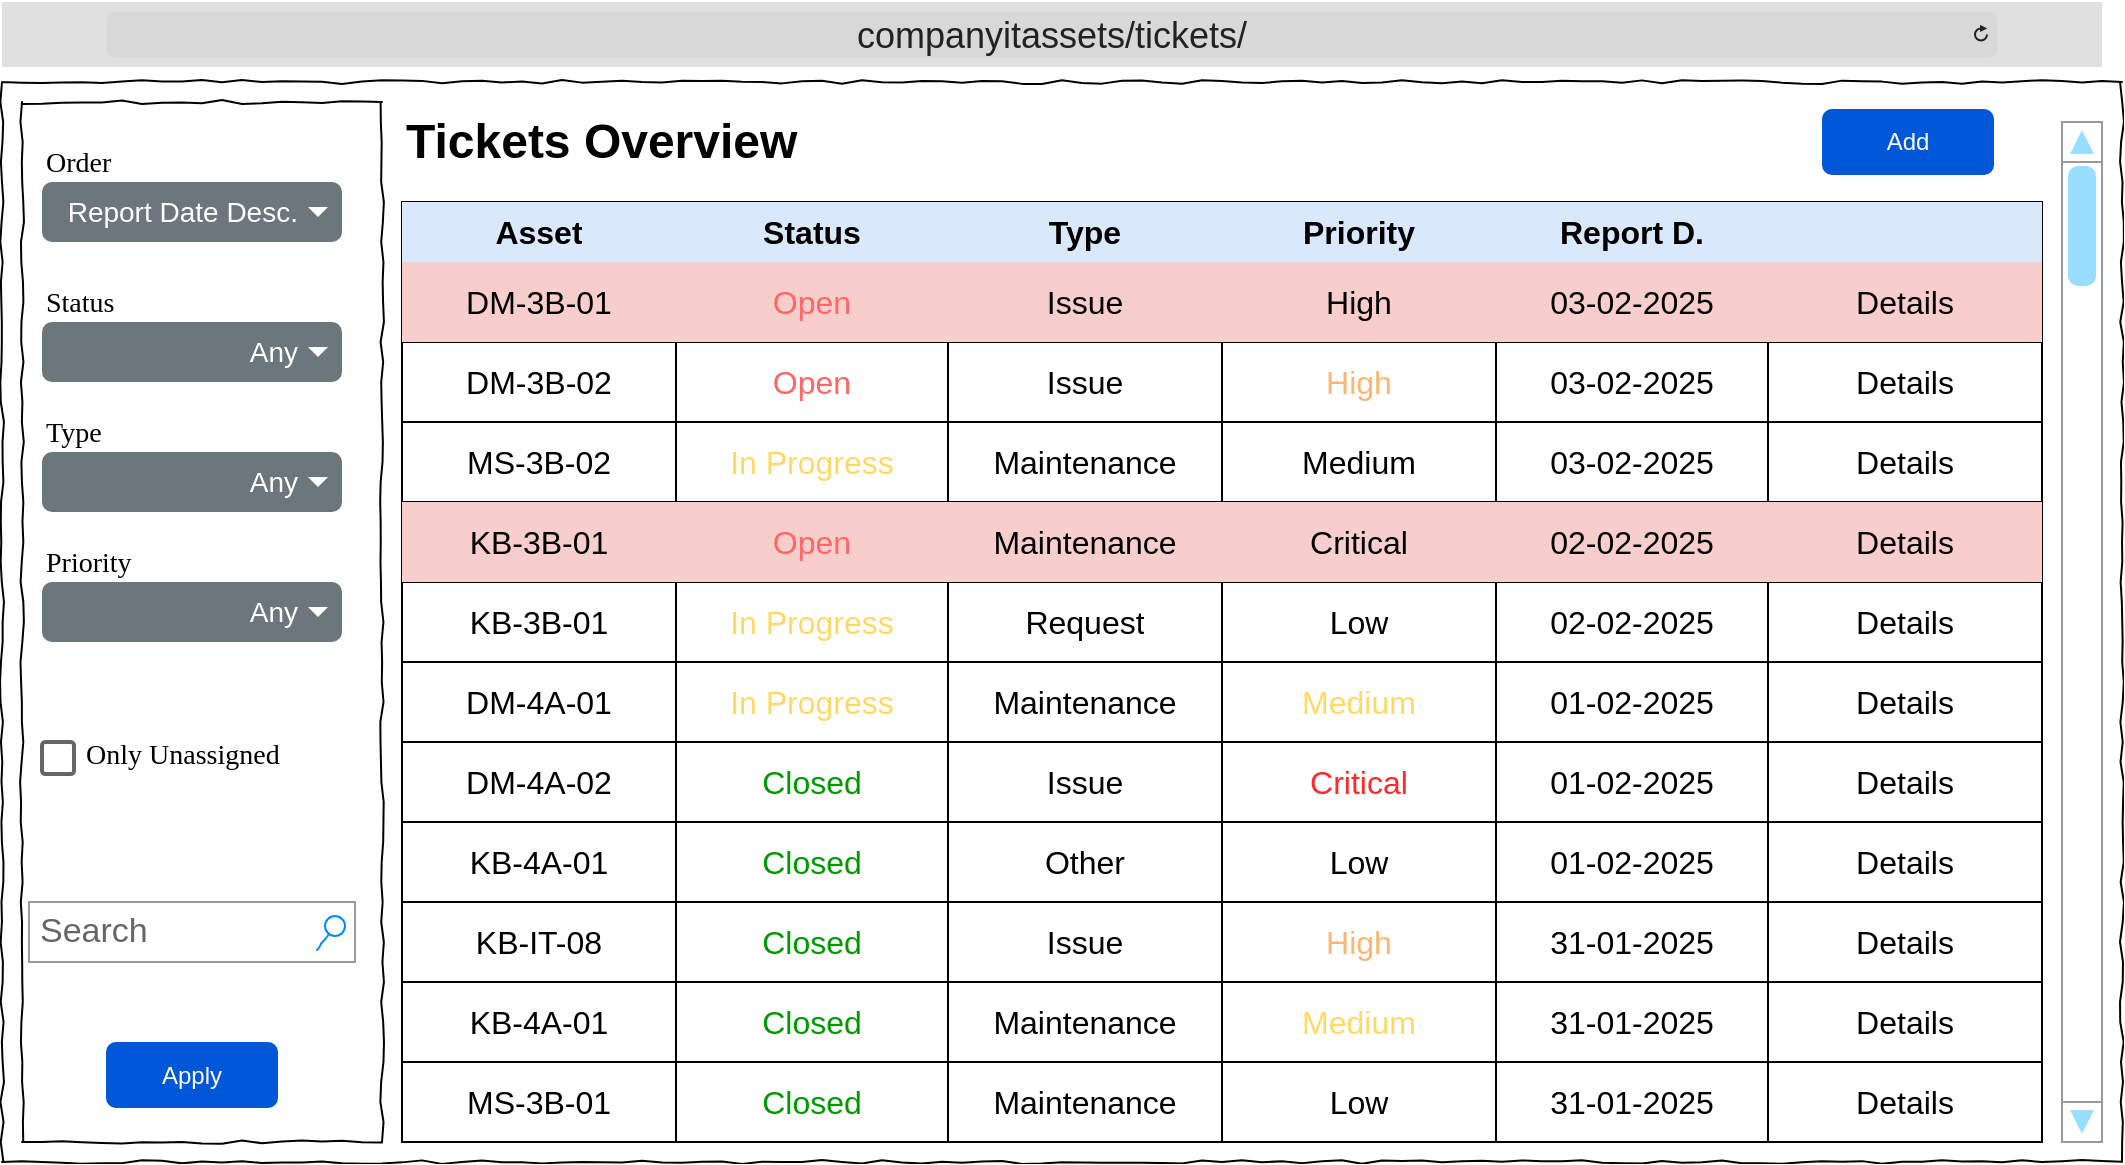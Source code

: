 <mxfile version="26.0.11">
  <diagram name="Page-1" id="03018318-947c-dd8e-b7a3-06fadd420f32">
    <mxGraphModel dx="3354" dy="1258" grid="1" gridSize="10" guides="1" tooltips="1" connect="1" arrows="1" fold="1" page="1" pageScale="1" pageWidth="1100" pageHeight="850" background="none" math="0" shadow="0">
      <root>
        <mxCell id="0" />
        <mxCell id="1" parent="0" />
        <mxCell id="677b7b8949515195-10" value="" style="whiteSpace=wrap;html=1;rounded=0;shadow=0;labelBackgroundColor=none;strokeWidth=1;fillColor=none;fontFamily=Verdana;fontSize=12;align=center;comic=1;" parent="1" vertex="1">
          <mxGeometry x="30" y="50" width="180" height="520" as="geometry" />
        </mxCell>
        <mxCell id="677b7b8949515195-1" value="" style="whiteSpace=wrap;html=1;rounded=0;shadow=0;labelBackgroundColor=none;strokeColor=#000000;strokeWidth=1;fillColor=none;fontFamily=Verdana;fontSize=12;fontColor=#000000;align=center;comic=1;" parent="1" vertex="1">
          <mxGeometry x="20" y="40" width="1060" height="540" as="geometry" />
        </mxCell>
        <mxCell id="677b7b8949515195-3" value="Search" style="strokeWidth=1;shadow=0;dashed=0;align=center;html=1;shape=mxgraph.mockup.forms.searchBox;strokeColor=#999999;mainText=;strokeColor2=#008cff;fontColor=#666666;fontSize=17;align=left;spacingLeft=3;rounded=0;labelBackgroundColor=none;comic=1;" parent="1" vertex="1">
          <mxGeometry x="33.5" y="450" width="163" height="30" as="geometry" />
        </mxCell>
        <mxCell id="q4BZEvWAXVgxHDnkbYNj-4" value="" style="shape=table;startSize=0;container=1;collapsible=0;childLayout=tableLayout;strokeColor=default;fontSize=16;fontStyle=1" parent="1" vertex="1">
          <mxGeometry x="220" y="100" width="820" height="470" as="geometry" />
        </mxCell>
        <mxCell id="q4BZEvWAXVgxHDnkbYNj-5" value="" style="shape=tableRow;horizontal=0;startSize=0;swimlaneHead=0;swimlaneBody=0;strokeColor=inherit;top=0;left=0;bottom=0;right=0;collapsible=0;dropTarget=0;fillColor=none;points=[[0,0.5],[1,0.5]];portConstraint=eastwest;fontSize=16;" parent="q4BZEvWAXVgxHDnkbYNj-4" vertex="1">
          <mxGeometry width="820" height="30" as="geometry" />
        </mxCell>
        <mxCell id="q4BZEvWAXVgxHDnkbYNj-26" value="&lt;b&gt;Asset&lt;/b&gt;" style="shape=partialRectangle;html=1;whiteSpace=wrap;connectable=0;strokeColor=#6c8ebf;overflow=hidden;fillColor=#dae8fc;top=0;left=0;bottom=0;right=0;pointerEvents=1;fontSize=16;" parent="q4BZEvWAXVgxHDnkbYNj-5" vertex="1">
          <mxGeometry width="137" height="30" as="geometry">
            <mxRectangle width="137" height="30" as="alternateBounds" />
          </mxGeometry>
        </mxCell>
        <mxCell id="q4BZEvWAXVgxHDnkbYNj-8" value="&lt;b&gt;Status&lt;/b&gt;" style="shape=partialRectangle;html=1;whiteSpace=wrap;connectable=0;strokeColor=#6c8ebf;overflow=hidden;fillColor=#dae8fc;top=0;left=0;bottom=0;right=0;pointerEvents=1;fontSize=16;" parent="q4BZEvWAXVgxHDnkbYNj-5" vertex="1">
          <mxGeometry x="137" width="136" height="30" as="geometry">
            <mxRectangle width="136" height="30" as="alternateBounds" />
          </mxGeometry>
        </mxCell>
        <mxCell id="-6ssiqt_maYiYNj22ji4-25" value="&lt;b&gt;Type&lt;/b&gt;" style="shape=partialRectangle;html=1;whiteSpace=wrap;connectable=0;strokeColor=#6c8ebf;overflow=hidden;fillColor=#dae8fc;top=0;left=0;bottom=0;right=0;pointerEvents=1;fontSize=16;" parent="q4BZEvWAXVgxHDnkbYNj-5" vertex="1">
          <mxGeometry x="273" width="137" height="30" as="geometry">
            <mxRectangle width="137" height="30" as="alternateBounds" />
          </mxGeometry>
        </mxCell>
        <mxCell id="-6ssiqt_maYiYNj22ji4-13" value="&lt;b&gt;Priority&lt;/b&gt;" style="shape=partialRectangle;html=1;whiteSpace=wrap;connectable=0;strokeColor=#6c8ebf;overflow=hidden;fillColor=#dae8fc;top=0;left=0;bottom=0;right=0;pointerEvents=1;fontSize=16;" parent="q4BZEvWAXVgxHDnkbYNj-5" vertex="1">
          <mxGeometry x="410" width="137" height="30" as="geometry">
            <mxRectangle width="137" height="30" as="alternateBounds" />
          </mxGeometry>
        </mxCell>
        <mxCell id="-6ssiqt_maYiYNj22ji4-38" value="&lt;b&gt;Report D.&lt;/b&gt;" style="shape=partialRectangle;html=1;whiteSpace=wrap;connectable=0;strokeColor=#6c8ebf;overflow=hidden;fillColor=#dae8fc;top=0;left=0;bottom=0;right=0;pointerEvents=1;fontSize=16;" parent="q4BZEvWAXVgxHDnkbYNj-5" vertex="1">
          <mxGeometry x="547" width="136" height="30" as="geometry">
            <mxRectangle width="136" height="30" as="alternateBounds" />
          </mxGeometry>
        </mxCell>
        <mxCell id="q4BZEvWAXVgxHDnkbYNj-20" style="shape=partialRectangle;html=1;whiteSpace=wrap;connectable=0;strokeColor=#6c8ebf;overflow=hidden;fillColor=#dae8fc;top=0;left=0;bottom=0;right=0;pointerEvents=1;fontSize=16;" parent="q4BZEvWAXVgxHDnkbYNj-5" vertex="1">
          <mxGeometry x="683" width="137" height="30" as="geometry">
            <mxRectangle width="137" height="30" as="alternateBounds" />
          </mxGeometry>
        </mxCell>
        <mxCell id="q4BZEvWAXVgxHDnkbYNj-9" value="" style="shape=tableRow;horizontal=0;startSize=0;swimlaneHead=0;swimlaneBody=0;strokeColor=inherit;top=0;left=0;bottom=0;right=0;collapsible=0;dropTarget=0;fillColor=none;points=[[0,0.5],[1,0.5]];portConstraint=eastwest;fontSize=16;" parent="q4BZEvWAXVgxHDnkbYNj-4" vertex="1">
          <mxGeometry y="30" width="820" height="40" as="geometry" />
        </mxCell>
        <mxCell id="q4BZEvWAXVgxHDnkbYNj-27" value="&lt;font style=&quot;color: light-dark(rgb(0, 0, 0), rgb(255, 247, 247));&quot;&gt;DM-3B-01&lt;/font&gt;" style="shape=partialRectangle;html=1;whiteSpace=wrap;connectable=0;strokeColor=#b85450;overflow=hidden;fillColor=#f8cecc;top=0;left=0;bottom=0;right=0;pointerEvents=1;fontSize=16;" parent="q4BZEvWAXVgxHDnkbYNj-9" vertex="1">
          <mxGeometry width="137" height="40" as="geometry">
            <mxRectangle width="137" height="40" as="alternateBounds" />
          </mxGeometry>
        </mxCell>
        <mxCell id="q4BZEvWAXVgxHDnkbYNj-12" value="&lt;font style=&quot;color: light-dark(rgb(255, 102, 102), rgb(255, 102, 102));&quot;&gt;Open&lt;/font&gt;" style="shape=partialRectangle;html=1;whiteSpace=wrap;connectable=0;strokeColor=#b85450;overflow=hidden;fillColor=#f8cecc;top=0;left=0;bottom=0;right=0;pointerEvents=1;fontSize=16;" parent="q4BZEvWAXVgxHDnkbYNj-9" vertex="1">
          <mxGeometry x="137" width="136" height="40" as="geometry">
            <mxRectangle width="136" height="40" as="alternateBounds" />
          </mxGeometry>
        </mxCell>
        <mxCell id="-6ssiqt_maYiYNj22ji4-26" value="Issue" style="shape=partialRectangle;html=1;whiteSpace=wrap;connectable=0;strokeColor=#b85450;overflow=hidden;fillColor=#f8cecc;top=0;left=0;bottom=0;right=0;pointerEvents=1;fontSize=16;" parent="q4BZEvWAXVgxHDnkbYNj-9" vertex="1">
          <mxGeometry x="273" width="137" height="40" as="geometry">
            <mxRectangle width="137" height="40" as="alternateBounds" />
          </mxGeometry>
        </mxCell>
        <mxCell id="-6ssiqt_maYiYNj22ji4-14" value="&lt;font style=&quot;color: light-dark(rgb(0, 0, 0), rgb(255, 181, 112));&quot;&gt;High&lt;/font&gt;" style="shape=partialRectangle;html=1;whiteSpace=wrap;connectable=0;strokeColor=#b85450;overflow=hidden;fillColor=#f8cecc;top=0;left=0;bottom=0;right=0;pointerEvents=1;fontSize=16;" parent="q4BZEvWAXVgxHDnkbYNj-9" vertex="1">
          <mxGeometry x="410" width="137" height="40" as="geometry">
            <mxRectangle width="137" height="40" as="alternateBounds" />
          </mxGeometry>
        </mxCell>
        <mxCell id="-6ssiqt_maYiYNj22ji4-39" value="03-02-2025" style="shape=partialRectangle;html=1;whiteSpace=wrap;connectable=0;strokeColor=#b85450;overflow=hidden;fillColor=#f8cecc;top=0;left=0;bottom=0;right=0;pointerEvents=1;fontSize=16;" parent="q4BZEvWAXVgxHDnkbYNj-9" vertex="1">
          <mxGeometry x="547" width="136" height="40" as="geometry">
            <mxRectangle width="136" height="40" as="alternateBounds" />
          </mxGeometry>
        </mxCell>
        <mxCell id="q4BZEvWAXVgxHDnkbYNj-21" value="&lt;font&gt;Details&lt;/font&gt;" style="shape=partialRectangle;html=1;whiteSpace=wrap;connectable=0;strokeColor=#b85450;overflow=hidden;fillColor=#f8cecc;top=0;left=0;bottom=0;right=0;pointerEvents=1;fontSize=16;fontColor=light-dark(#000000,#3399FF);" parent="q4BZEvWAXVgxHDnkbYNj-9" vertex="1">
          <mxGeometry x="683" width="137" height="40" as="geometry">
            <mxRectangle width="137" height="40" as="alternateBounds" />
          </mxGeometry>
        </mxCell>
        <mxCell id="q4BZEvWAXVgxHDnkbYNj-13" value="" style="shape=tableRow;horizontal=0;startSize=0;swimlaneHead=0;swimlaneBody=0;strokeColor=inherit;top=0;left=0;bottom=0;right=0;collapsible=0;dropTarget=0;fillColor=none;points=[[0,0.5],[1,0.5]];portConstraint=eastwest;fontSize=16;" parent="q4BZEvWAXVgxHDnkbYNj-4" vertex="1">
          <mxGeometry y="70" width="820" height="40" as="geometry" />
        </mxCell>
        <mxCell id="q4BZEvWAXVgxHDnkbYNj-28" value="DM-3B-02" style="shape=partialRectangle;html=1;whiteSpace=wrap;connectable=0;strokeColor=inherit;overflow=hidden;fillColor=none;top=0;left=0;bottom=0;right=0;pointerEvents=1;fontSize=16;" parent="q4BZEvWAXVgxHDnkbYNj-13" vertex="1">
          <mxGeometry width="137" height="40" as="geometry">
            <mxRectangle width="137" height="40" as="alternateBounds" />
          </mxGeometry>
        </mxCell>
        <mxCell id="q4BZEvWAXVgxHDnkbYNj-16" value="&lt;span style=&quot;color: rgb(255, 102, 102);&quot;&gt;Open&lt;/span&gt;" style="shape=partialRectangle;html=1;whiteSpace=wrap;connectable=0;strokeColor=inherit;overflow=hidden;fillColor=none;top=0;left=0;bottom=0;right=0;pointerEvents=1;fontSize=16;" parent="q4BZEvWAXVgxHDnkbYNj-13" vertex="1">
          <mxGeometry x="137" width="136" height="40" as="geometry">
            <mxRectangle width="136" height="40" as="alternateBounds" />
          </mxGeometry>
        </mxCell>
        <mxCell id="-6ssiqt_maYiYNj22ji4-27" value="Issue" style="shape=partialRectangle;html=1;whiteSpace=wrap;connectable=0;strokeColor=inherit;overflow=hidden;fillColor=none;top=0;left=0;bottom=0;right=0;pointerEvents=1;fontSize=16;" parent="q4BZEvWAXVgxHDnkbYNj-13" vertex="1">
          <mxGeometry x="273" width="137" height="40" as="geometry">
            <mxRectangle width="137" height="40" as="alternateBounds" />
          </mxGeometry>
        </mxCell>
        <mxCell id="-6ssiqt_maYiYNj22ji4-15" value="&lt;span&gt;&lt;font style=&quot;color: light-dark(rgb(255, 181, 112), rgb(255, 181, 112));&quot;&gt;High&lt;/font&gt;&lt;/span&gt;" style="shape=partialRectangle;html=1;whiteSpace=wrap;connectable=0;strokeColor=inherit;overflow=hidden;fillColor=none;top=0;left=0;bottom=0;right=0;pointerEvents=1;fontSize=16;" parent="q4BZEvWAXVgxHDnkbYNj-13" vertex="1">
          <mxGeometry x="410" width="137" height="40" as="geometry">
            <mxRectangle width="137" height="40" as="alternateBounds" />
          </mxGeometry>
        </mxCell>
        <mxCell id="-6ssiqt_maYiYNj22ji4-40" value="03-02-2025" style="shape=partialRectangle;html=1;whiteSpace=wrap;connectable=0;strokeColor=inherit;overflow=hidden;fillColor=none;top=0;left=0;bottom=0;right=0;pointerEvents=1;fontSize=16;" parent="q4BZEvWAXVgxHDnkbYNj-13" vertex="1">
          <mxGeometry x="547" width="136" height="40" as="geometry">
            <mxRectangle width="136" height="40" as="alternateBounds" />
          </mxGeometry>
        </mxCell>
        <mxCell id="q4BZEvWAXVgxHDnkbYNj-22" value="&lt;span style=&quot;&quot;&gt;Details&lt;/span&gt;" style="shape=partialRectangle;html=1;whiteSpace=wrap;connectable=0;strokeColor=inherit;overflow=hidden;fillColor=none;top=0;left=0;bottom=0;right=0;pointerEvents=1;fontSize=16;fontColor=light-dark(#000000,#3399FF);" parent="q4BZEvWAXVgxHDnkbYNj-13" vertex="1">
          <mxGeometry x="683" width="137" height="40" as="geometry">
            <mxRectangle width="137" height="40" as="alternateBounds" />
          </mxGeometry>
        </mxCell>
        <mxCell id="q4BZEvWAXVgxHDnkbYNj-32" style="shape=tableRow;horizontal=0;startSize=0;swimlaneHead=0;swimlaneBody=0;strokeColor=inherit;top=0;left=0;bottom=0;right=0;collapsible=0;dropTarget=0;fillColor=none;points=[[0,0.5],[1,0.5]];portConstraint=eastwest;fontSize=16;" parent="q4BZEvWAXVgxHDnkbYNj-4" vertex="1">
          <mxGeometry y="110" width="820" height="40" as="geometry" />
        </mxCell>
        <mxCell id="q4BZEvWAXVgxHDnkbYNj-33" value="MS-3B-02" style="shape=partialRectangle;html=1;whiteSpace=wrap;connectable=0;strokeColor=inherit;overflow=hidden;fillColor=none;top=0;left=0;bottom=0;right=0;pointerEvents=1;fontSize=16;" parent="q4BZEvWAXVgxHDnkbYNj-32" vertex="1">
          <mxGeometry width="137" height="40" as="geometry">
            <mxRectangle width="137" height="40" as="alternateBounds" />
          </mxGeometry>
        </mxCell>
        <mxCell id="q4BZEvWAXVgxHDnkbYNj-37" value="&lt;font style=&quot;color: light-dark(rgb(255, 217, 102), rgb(255, 217, 102));&quot;&gt;In Progress&lt;/font&gt;" style="shape=partialRectangle;html=1;whiteSpace=wrap;connectable=0;strokeColor=inherit;overflow=hidden;fillColor=none;top=0;left=0;bottom=0;right=0;pointerEvents=1;fontSize=16;" parent="q4BZEvWAXVgxHDnkbYNj-32" vertex="1">
          <mxGeometry x="137" width="136" height="40" as="geometry">
            <mxRectangle width="136" height="40" as="alternateBounds" />
          </mxGeometry>
        </mxCell>
        <mxCell id="-6ssiqt_maYiYNj22ji4-28" value="Maintenance" style="shape=partialRectangle;html=1;whiteSpace=wrap;connectable=0;strokeColor=inherit;overflow=hidden;fillColor=none;top=0;left=0;bottom=0;right=0;pointerEvents=1;fontSize=16;" parent="q4BZEvWAXVgxHDnkbYNj-32" vertex="1">
          <mxGeometry x="273" width="137" height="40" as="geometry">
            <mxRectangle width="137" height="40" as="alternateBounds" />
          </mxGeometry>
        </mxCell>
        <mxCell id="-6ssiqt_maYiYNj22ji4-16" value="&lt;font style=&quot;color: light-dark(rgb(0, 0, 0), rgb(255, 217, 102));&quot;&gt;Medium&lt;/font&gt;" style="shape=partialRectangle;html=1;whiteSpace=wrap;connectable=0;strokeColor=inherit;overflow=hidden;fillColor=none;top=0;left=0;bottom=0;right=0;pointerEvents=1;fontSize=16;" parent="q4BZEvWAXVgxHDnkbYNj-32" vertex="1">
          <mxGeometry x="410" width="137" height="40" as="geometry">
            <mxRectangle width="137" height="40" as="alternateBounds" />
          </mxGeometry>
        </mxCell>
        <mxCell id="-6ssiqt_maYiYNj22ji4-41" value="03-02-2025" style="shape=partialRectangle;html=1;whiteSpace=wrap;connectable=0;strokeColor=inherit;overflow=hidden;fillColor=none;top=0;left=0;bottom=0;right=0;pointerEvents=1;fontSize=16;" parent="q4BZEvWAXVgxHDnkbYNj-32" vertex="1">
          <mxGeometry x="547" width="136" height="40" as="geometry">
            <mxRectangle width="136" height="40" as="alternateBounds" />
          </mxGeometry>
        </mxCell>
        <mxCell id="q4BZEvWAXVgxHDnkbYNj-39" value="&lt;span style=&quot;&quot;&gt;Details&lt;/span&gt;" style="shape=partialRectangle;html=1;whiteSpace=wrap;connectable=0;strokeColor=inherit;overflow=hidden;fillColor=none;top=0;left=0;bottom=0;right=0;pointerEvents=1;fontSize=16;fontColor=light-dark(#000000,#3399FF);" parent="q4BZEvWAXVgxHDnkbYNj-32" vertex="1">
          <mxGeometry x="683" width="137" height="40" as="geometry">
            <mxRectangle width="137" height="40" as="alternateBounds" />
          </mxGeometry>
        </mxCell>
        <mxCell id="q4BZEvWAXVgxHDnkbYNj-40" style="shape=tableRow;horizontal=0;startSize=0;swimlaneHead=0;swimlaneBody=0;strokeColor=inherit;top=0;left=0;bottom=0;right=0;collapsible=0;dropTarget=0;fillColor=none;points=[[0,0.5],[1,0.5]];portConstraint=eastwest;fontSize=16;" parent="q4BZEvWAXVgxHDnkbYNj-4" vertex="1">
          <mxGeometry y="150" width="820" height="40" as="geometry" />
        </mxCell>
        <mxCell id="q4BZEvWAXVgxHDnkbYNj-41" value="&lt;font style=&quot;color: light-dark(rgb(0, 0, 0), rgb(255, 255, 255));&quot;&gt;KB-3B-01&lt;/font&gt;" style="shape=partialRectangle;html=1;whiteSpace=wrap;connectable=0;strokeColor=#b85450;overflow=hidden;fillColor=#f8cecc;top=0;left=0;bottom=0;right=0;pointerEvents=1;fontSize=16;" parent="q4BZEvWAXVgxHDnkbYNj-40" vertex="1">
          <mxGeometry width="137" height="40" as="geometry">
            <mxRectangle width="137" height="40" as="alternateBounds" />
          </mxGeometry>
        </mxCell>
        <mxCell id="q4BZEvWAXVgxHDnkbYNj-45" value="&lt;span style=&quot;color: rgb(255, 102, 102);&quot;&gt;Open&lt;/span&gt;" style="shape=partialRectangle;html=1;whiteSpace=wrap;connectable=0;strokeColor=#b85450;overflow=hidden;fillColor=#f8cecc;top=0;left=0;bottom=0;right=0;pointerEvents=1;fontSize=16;" parent="q4BZEvWAXVgxHDnkbYNj-40" vertex="1">
          <mxGeometry x="137" width="136" height="40" as="geometry">
            <mxRectangle width="136" height="40" as="alternateBounds" />
          </mxGeometry>
        </mxCell>
        <mxCell id="-6ssiqt_maYiYNj22ji4-29" value="Maintenance" style="shape=partialRectangle;html=1;whiteSpace=wrap;connectable=0;strokeColor=#b85450;overflow=hidden;fillColor=#f8cecc;top=0;left=0;bottom=0;right=0;pointerEvents=1;fontSize=16;" parent="q4BZEvWAXVgxHDnkbYNj-40" vertex="1">
          <mxGeometry x="273" width="137" height="40" as="geometry">
            <mxRectangle width="137" height="40" as="alternateBounds" />
          </mxGeometry>
        </mxCell>
        <mxCell id="-6ssiqt_maYiYNj22ji4-17" value="&lt;font style=&quot;color: light-dark(rgb(0, 0, 0), rgb(255, 41, 41));&quot;&gt;Critical&lt;/font&gt;" style="shape=partialRectangle;html=1;whiteSpace=wrap;connectable=0;strokeColor=#b85450;overflow=hidden;fillColor=#f8cecc;top=0;left=0;bottom=0;right=0;pointerEvents=1;fontSize=16;" parent="q4BZEvWAXVgxHDnkbYNj-40" vertex="1">
          <mxGeometry x="410" width="137" height="40" as="geometry">
            <mxRectangle width="137" height="40" as="alternateBounds" />
          </mxGeometry>
        </mxCell>
        <mxCell id="-6ssiqt_maYiYNj22ji4-42" value="02-02-2025" style="shape=partialRectangle;html=1;whiteSpace=wrap;connectable=0;strokeColor=#b85450;overflow=hidden;fillColor=#f8cecc;top=0;left=0;bottom=0;right=0;pointerEvents=1;fontSize=16;" parent="q4BZEvWAXVgxHDnkbYNj-40" vertex="1">
          <mxGeometry x="547" width="136" height="40" as="geometry">
            <mxRectangle width="136" height="40" as="alternateBounds" />
          </mxGeometry>
        </mxCell>
        <mxCell id="q4BZEvWAXVgxHDnkbYNj-47" value="&lt;font&gt;Details&lt;/font&gt;" style="shape=partialRectangle;html=1;whiteSpace=wrap;connectable=0;strokeColor=#b85450;overflow=hidden;fillColor=#f8cecc;top=0;left=0;bottom=0;right=0;pointerEvents=1;fontSize=16;fontColor=light-dark(#000000,#3399FF);" parent="q4BZEvWAXVgxHDnkbYNj-40" vertex="1">
          <mxGeometry x="683" width="137" height="40" as="geometry">
            <mxRectangle width="137" height="40" as="alternateBounds" />
          </mxGeometry>
        </mxCell>
        <mxCell id="q4BZEvWAXVgxHDnkbYNj-48" style="shape=tableRow;horizontal=0;startSize=0;swimlaneHead=0;swimlaneBody=0;strokeColor=inherit;top=0;left=0;bottom=0;right=0;collapsible=0;dropTarget=0;fillColor=none;points=[[0,0.5],[1,0.5]];portConstraint=eastwest;fontSize=16;" parent="q4BZEvWAXVgxHDnkbYNj-4" vertex="1">
          <mxGeometry y="190" width="820" height="40" as="geometry" />
        </mxCell>
        <mxCell id="q4BZEvWAXVgxHDnkbYNj-49" value="KB-3B-01" style="shape=partialRectangle;html=1;whiteSpace=wrap;connectable=0;strokeColor=inherit;overflow=hidden;fillColor=none;top=0;left=0;bottom=0;right=0;pointerEvents=1;fontSize=16;" parent="q4BZEvWAXVgxHDnkbYNj-48" vertex="1">
          <mxGeometry width="137" height="40" as="geometry">
            <mxRectangle width="137" height="40" as="alternateBounds" />
          </mxGeometry>
        </mxCell>
        <mxCell id="q4BZEvWAXVgxHDnkbYNj-53" value="&lt;span&gt;&lt;font style=&quot;color: light-dark(rgb(255, 217, 102), rgb(255, 217, 102));&quot;&gt;In Progress&lt;/font&gt;&lt;/span&gt;" style="shape=partialRectangle;html=1;whiteSpace=wrap;connectable=0;strokeColor=inherit;overflow=hidden;fillColor=none;top=0;left=0;bottom=0;right=0;pointerEvents=1;fontSize=16;" parent="q4BZEvWAXVgxHDnkbYNj-48" vertex="1">
          <mxGeometry x="137" width="136" height="40" as="geometry">
            <mxRectangle width="136" height="40" as="alternateBounds" />
          </mxGeometry>
        </mxCell>
        <mxCell id="-6ssiqt_maYiYNj22ji4-30" value="Request" style="shape=partialRectangle;html=1;whiteSpace=wrap;connectable=0;strokeColor=inherit;overflow=hidden;fillColor=none;top=0;left=0;bottom=0;right=0;pointerEvents=1;fontSize=16;" parent="q4BZEvWAXVgxHDnkbYNj-48" vertex="1">
          <mxGeometry x="273" width="137" height="40" as="geometry">
            <mxRectangle width="137" height="40" as="alternateBounds" />
          </mxGeometry>
        </mxCell>
        <mxCell id="-6ssiqt_maYiYNj22ji4-18" value="Low" style="shape=partialRectangle;html=1;whiteSpace=wrap;connectable=0;strokeColor=inherit;overflow=hidden;fillColor=none;top=0;left=0;bottom=0;right=0;pointerEvents=1;fontSize=16;" parent="q4BZEvWAXVgxHDnkbYNj-48" vertex="1">
          <mxGeometry x="410" width="137" height="40" as="geometry">
            <mxRectangle width="137" height="40" as="alternateBounds" />
          </mxGeometry>
        </mxCell>
        <mxCell id="-6ssiqt_maYiYNj22ji4-43" value="02-02-2025" style="shape=partialRectangle;html=1;whiteSpace=wrap;connectable=0;strokeColor=inherit;overflow=hidden;fillColor=none;top=0;left=0;bottom=0;right=0;pointerEvents=1;fontSize=16;" parent="q4BZEvWAXVgxHDnkbYNj-48" vertex="1">
          <mxGeometry x="547" width="136" height="40" as="geometry">
            <mxRectangle width="136" height="40" as="alternateBounds" />
          </mxGeometry>
        </mxCell>
        <mxCell id="q4BZEvWAXVgxHDnkbYNj-55" value="&lt;font&gt;Details&lt;/font&gt;" style="shape=partialRectangle;html=1;whiteSpace=wrap;connectable=0;strokeColor=inherit;overflow=hidden;fillColor=none;top=0;left=0;bottom=0;right=0;pointerEvents=1;fontSize=16;fontColor=light-dark(#000000,#3399FF);" parent="q4BZEvWAXVgxHDnkbYNj-48" vertex="1">
          <mxGeometry x="683" width="137" height="40" as="geometry">
            <mxRectangle width="137" height="40" as="alternateBounds" />
          </mxGeometry>
        </mxCell>
        <mxCell id="q4BZEvWAXVgxHDnkbYNj-56" style="shape=tableRow;horizontal=0;startSize=0;swimlaneHead=0;swimlaneBody=0;strokeColor=inherit;top=0;left=0;bottom=0;right=0;collapsible=0;dropTarget=0;fillColor=none;points=[[0,0.5],[1,0.5]];portConstraint=eastwest;fontSize=16;" parent="q4BZEvWAXVgxHDnkbYNj-4" vertex="1">
          <mxGeometry y="230" width="820" height="40" as="geometry" />
        </mxCell>
        <mxCell id="q4BZEvWAXVgxHDnkbYNj-57" value="DM-4A-01" style="shape=partialRectangle;html=1;whiteSpace=wrap;connectable=0;strokeColor=inherit;overflow=hidden;fillColor=none;top=0;left=0;bottom=0;right=0;pointerEvents=1;fontSize=16;" parent="q4BZEvWAXVgxHDnkbYNj-56" vertex="1">
          <mxGeometry width="137" height="40" as="geometry">
            <mxRectangle width="137" height="40" as="alternateBounds" />
          </mxGeometry>
        </mxCell>
        <mxCell id="q4BZEvWAXVgxHDnkbYNj-61" value="&lt;span&gt;&lt;font style=&quot;color: light-dark(rgb(255, 217, 102), rgb(255, 217, 102));&quot;&gt;In Progress&lt;/font&gt;&lt;/span&gt;" style="shape=partialRectangle;html=1;whiteSpace=wrap;connectable=0;strokeColor=inherit;overflow=hidden;fillColor=none;top=0;left=0;bottom=0;right=0;pointerEvents=1;fontSize=16;" parent="q4BZEvWAXVgxHDnkbYNj-56" vertex="1">
          <mxGeometry x="137" width="136" height="40" as="geometry">
            <mxRectangle width="136" height="40" as="alternateBounds" />
          </mxGeometry>
        </mxCell>
        <mxCell id="-6ssiqt_maYiYNj22ji4-31" value="Maintenance" style="shape=partialRectangle;html=1;whiteSpace=wrap;connectable=0;strokeColor=inherit;overflow=hidden;fillColor=none;top=0;left=0;bottom=0;right=0;pointerEvents=1;fontSize=16;" parent="q4BZEvWAXVgxHDnkbYNj-56" vertex="1">
          <mxGeometry x="273" width="137" height="40" as="geometry">
            <mxRectangle width="137" height="40" as="alternateBounds" />
          </mxGeometry>
        </mxCell>
        <mxCell id="-6ssiqt_maYiYNj22ji4-19" value="&lt;span&gt;&lt;font style=&quot;color: light-dark(rgb(255, 217, 102), rgb(255, 217, 102));&quot;&gt;Medium&lt;/font&gt;&lt;/span&gt;" style="shape=partialRectangle;html=1;whiteSpace=wrap;connectable=0;strokeColor=inherit;overflow=hidden;fillColor=none;top=0;left=0;bottom=0;right=0;pointerEvents=1;fontSize=16;" parent="q4BZEvWAXVgxHDnkbYNj-56" vertex="1">
          <mxGeometry x="410" width="137" height="40" as="geometry">
            <mxRectangle width="137" height="40" as="alternateBounds" />
          </mxGeometry>
        </mxCell>
        <mxCell id="-6ssiqt_maYiYNj22ji4-44" value="01-02-2025" style="shape=partialRectangle;html=1;whiteSpace=wrap;connectable=0;strokeColor=inherit;overflow=hidden;fillColor=none;top=0;left=0;bottom=0;right=0;pointerEvents=1;fontSize=16;" parent="q4BZEvWAXVgxHDnkbYNj-56" vertex="1">
          <mxGeometry x="547" width="136" height="40" as="geometry">
            <mxRectangle width="136" height="40" as="alternateBounds" />
          </mxGeometry>
        </mxCell>
        <mxCell id="q4BZEvWAXVgxHDnkbYNj-63" value="&lt;span style=&quot;&quot;&gt;Details&lt;/span&gt;" style="shape=partialRectangle;html=1;whiteSpace=wrap;connectable=0;strokeColor=inherit;overflow=hidden;fillColor=none;top=0;left=0;bottom=0;right=0;pointerEvents=1;fontSize=16;fontColor=light-dark(#000000,#3399FF);" parent="q4BZEvWAXVgxHDnkbYNj-56" vertex="1">
          <mxGeometry x="683" width="137" height="40" as="geometry">
            <mxRectangle width="137" height="40" as="alternateBounds" />
          </mxGeometry>
        </mxCell>
        <mxCell id="q4BZEvWAXVgxHDnkbYNj-64" style="shape=tableRow;horizontal=0;startSize=0;swimlaneHead=0;swimlaneBody=0;strokeColor=inherit;top=0;left=0;bottom=0;right=0;collapsible=0;dropTarget=0;fillColor=none;points=[[0,0.5],[1,0.5]];portConstraint=eastwest;fontSize=16;" parent="q4BZEvWAXVgxHDnkbYNj-4" vertex="1">
          <mxGeometry y="270" width="820" height="40" as="geometry" />
        </mxCell>
        <mxCell id="q4BZEvWAXVgxHDnkbYNj-65" value="DM-4A-02" style="shape=partialRectangle;html=1;whiteSpace=wrap;connectable=0;strokeColor=inherit;overflow=hidden;fillColor=none;top=0;left=0;bottom=0;right=0;pointerEvents=1;fontSize=16;" parent="q4BZEvWAXVgxHDnkbYNj-64" vertex="1">
          <mxGeometry width="137" height="40" as="geometry">
            <mxRectangle width="137" height="40" as="alternateBounds" />
          </mxGeometry>
        </mxCell>
        <mxCell id="q4BZEvWAXVgxHDnkbYNj-69" value="&lt;font style=&quot;color: light-dark(rgb(0, 153, 0), rgb(0, 153, 0));&quot;&gt;Closed&lt;/font&gt;" style="shape=partialRectangle;html=1;whiteSpace=wrap;connectable=0;strokeColor=inherit;overflow=hidden;fillColor=none;top=0;left=0;bottom=0;right=0;pointerEvents=1;fontSize=16;" parent="q4BZEvWAXVgxHDnkbYNj-64" vertex="1">
          <mxGeometry x="137" width="136" height="40" as="geometry">
            <mxRectangle width="136" height="40" as="alternateBounds" />
          </mxGeometry>
        </mxCell>
        <mxCell id="-6ssiqt_maYiYNj22ji4-32" value="Issue" style="shape=partialRectangle;html=1;whiteSpace=wrap;connectable=0;strokeColor=inherit;overflow=hidden;fillColor=none;top=0;left=0;bottom=0;right=0;pointerEvents=1;fontSize=16;" parent="q4BZEvWAXVgxHDnkbYNj-64" vertex="1">
          <mxGeometry x="273" width="137" height="40" as="geometry">
            <mxRectangle width="137" height="40" as="alternateBounds" />
          </mxGeometry>
        </mxCell>
        <mxCell id="-6ssiqt_maYiYNj22ji4-20" value="&lt;span&gt;&lt;font style=&quot;color: light-dark(rgb(255, 41, 41), rgb(255, 41, 41));&quot;&gt;Critical&lt;/font&gt;&lt;/span&gt;" style="shape=partialRectangle;html=1;whiteSpace=wrap;connectable=0;strokeColor=inherit;overflow=hidden;fillColor=none;top=0;left=0;bottom=0;right=0;pointerEvents=1;fontSize=16;" parent="q4BZEvWAXVgxHDnkbYNj-64" vertex="1">
          <mxGeometry x="410" width="137" height="40" as="geometry">
            <mxRectangle width="137" height="40" as="alternateBounds" />
          </mxGeometry>
        </mxCell>
        <mxCell id="-6ssiqt_maYiYNj22ji4-45" value="01-02-2025" style="shape=partialRectangle;html=1;whiteSpace=wrap;connectable=0;strokeColor=inherit;overflow=hidden;fillColor=none;top=0;left=0;bottom=0;right=0;pointerEvents=1;fontSize=16;" parent="q4BZEvWAXVgxHDnkbYNj-64" vertex="1">
          <mxGeometry x="547" width="136" height="40" as="geometry">
            <mxRectangle width="136" height="40" as="alternateBounds" />
          </mxGeometry>
        </mxCell>
        <mxCell id="q4BZEvWAXVgxHDnkbYNj-71" value="&lt;span style=&quot;&quot;&gt;Details&lt;/span&gt;" style="shape=partialRectangle;html=1;whiteSpace=wrap;connectable=0;strokeColor=inherit;overflow=hidden;fillColor=none;top=0;left=0;bottom=0;right=0;pointerEvents=1;fontSize=16;fontColor=light-dark(#000000,#3399FF);" parent="q4BZEvWAXVgxHDnkbYNj-64" vertex="1">
          <mxGeometry x="683" width="137" height="40" as="geometry">
            <mxRectangle width="137" height="40" as="alternateBounds" />
          </mxGeometry>
        </mxCell>
        <mxCell id="q4BZEvWAXVgxHDnkbYNj-72" style="shape=tableRow;horizontal=0;startSize=0;swimlaneHead=0;swimlaneBody=0;strokeColor=inherit;top=0;left=0;bottom=0;right=0;collapsible=0;dropTarget=0;fillColor=none;points=[[0,0.5],[1,0.5]];portConstraint=eastwest;fontSize=16;" parent="q4BZEvWAXVgxHDnkbYNj-4" vertex="1">
          <mxGeometry y="310" width="820" height="40" as="geometry" />
        </mxCell>
        <mxCell id="q4BZEvWAXVgxHDnkbYNj-73" value="KB-4A-01" style="shape=partialRectangle;html=1;whiteSpace=wrap;connectable=0;strokeColor=inherit;overflow=hidden;fillColor=none;top=0;left=0;bottom=0;right=0;pointerEvents=1;fontSize=16;" parent="q4BZEvWAXVgxHDnkbYNj-72" vertex="1">
          <mxGeometry width="137" height="40" as="geometry">
            <mxRectangle width="137" height="40" as="alternateBounds" />
          </mxGeometry>
        </mxCell>
        <mxCell id="q4BZEvWAXVgxHDnkbYNj-77" value="&lt;span style=&quot;color: rgb(0, 153, 0);&quot;&gt;Closed&lt;/span&gt;" style="shape=partialRectangle;html=1;whiteSpace=wrap;connectable=0;strokeColor=inherit;overflow=hidden;fillColor=none;top=0;left=0;bottom=0;right=0;pointerEvents=1;fontSize=16;" parent="q4BZEvWAXVgxHDnkbYNj-72" vertex="1">
          <mxGeometry x="137" width="136" height="40" as="geometry">
            <mxRectangle width="136" height="40" as="alternateBounds" />
          </mxGeometry>
        </mxCell>
        <mxCell id="-6ssiqt_maYiYNj22ji4-33" value="Other" style="shape=partialRectangle;html=1;whiteSpace=wrap;connectable=0;strokeColor=inherit;overflow=hidden;fillColor=none;top=0;left=0;bottom=0;right=0;pointerEvents=1;fontSize=16;" parent="q4BZEvWAXVgxHDnkbYNj-72" vertex="1">
          <mxGeometry x="273" width="137" height="40" as="geometry">
            <mxRectangle width="137" height="40" as="alternateBounds" />
          </mxGeometry>
        </mxCell>
        <mxCell id="-6ssiqt_maYiYNj22ji4-21" value="Low" style="shape=partialRectangle;html=1;whiteSpace=wrap;connectable=0;strokeColor=inherit;overflow=hidden;fillColor=none;top=0;left=0;bottom=0;right=0;pointerEvents=1;fontSize=16;" parent="q4BZEvWAXVgxHDnkbYNj-72" vertex="1">
          <mxGeometry x="410" width="137" height="40" as="geometry">
            <mxRectangle width="137" height="40" as="alternateBounds" />
          </mxGeometry>
        </mxCell>
        <mxCell id="-6ssiqt_maYiYNj22ji4-46" value="01-02-2025" style="shape=partialRectangle;html=1;whiteSpace=wrap;connectable=0;strokeColor=inherit;overflow=hidden;fillColor=none;top=0;left=0;bottom=0;right=0;pointerEvents=1;fontSize=16;" parent="q4BZEvWAXVgxHDnkbYNj-72" vertex="1">
          <mxGeometry x="547" width="136" height="40" as="geometry">
            <mxRectangle width="136" height="40" as="alternateBounds" />
          </mxGeometry>
        </mxCell>
        <mxCell id="q4BZEvWAXVgxHDnkbYNj-79" value="&lt;span style=&quot;&quot;&gt;Details&lt;/span&gt;" style="shape=partialRectangle;html=1;whiteSpace=wrap;connectable=0;strokeColor=inherit;overflow=hidden;fillColor=none;top=0;left=0;bottom=0;right=0;pointerEvents=1;fontSize=16;fontColor=light-dark(#000000,#3399FF);" parent="q4BZEvWAXVgxHDnkbYNj-72" vertex="1">
          <mxGeometry x="683" width="137" height="40" as="geometry">
            <mxRectangle width="137" height="40" as="alternateBounds" />
          </mxGeometry>
        </mxCell>
        <mxCell id="q4BZEvWAXVgxHDnkbYNj-80" style="shape=tableRow;horizontal=0;startSize=0;swimlaneHead=0;swimlaneBody=0;strokeColor=inherit;top=0;left=0;bottom=0;right=0;collapsible=0;dropTarget=0;fillColor=none;points=[[0,0.5],[1,0.5]];portConstraint=eastwest;fontSize=16;" parent="q4BZEvWAXVgxHDnkbYNj-4" vertex="1">
          <mxGeometry y="350" width="820" height="40" as="geometry" />
        </mxCell>
        <mxCell id="q4BZEvWAXVgxHDnkbYNj-81" value="KB-IT-08" style="shape=partialRectangle;html=1;whiteSpace=wrap;connectable=0;strokeColor=inherit;overflow=hidden;fillColor=none;top=0;left=0;bottom=0;right=0;pointerEvents=1;fontSize=16;" parent="q4BZEvWAXVgxHDnkbYNj-80" vertex="1">
          <mxGeometry width="137" height="40" as="geometry">
            <mxRectangle width="137" height="40" as="alternateBounds" />
          </mxGeometry>
        </mxCell>
        <mxCell id="q4BZEvWAXVgxHDnkbYNj-85" value="&lt;span style=&quot;color: rgb(0, 153, 0);&quot;&gt;Closed&lt;/span&gt;" style="shape=partialRectangle;html=1;whiteSpace=wrap;connectable=0;strokeColor=inherit;overflow=hidden;fillColor=none;top=0;left=0;bottom=0;right=0;pointerEvents=1;fontSize=16;" parent="q4BZEvWAXVgxHDnkbYNj-80" vertex="1">
          <mxGeometry x="137" width="136" height="40" as="geometry">
            <mxRectangle width="136" height="40" as="alternateBounds" />
          </mxGeometry>
        </mxCell>
        <mxCell id="-6ssiqt_maYiYNj22ji4-34" value="Issue" style="shape=partialRectangle;html=1;whiteSpace=wrap;connectable=0;strokeColor=inherit;overflow=hidden;fillColor=none;top=0;left=0;bottom=0;right=0;pointerEvents=1;fontSize=16;" parent="q4BZEvWAXVgxHDnkbYNj-80" vertex="1">
          <mxGeometry x="273" width="137" height="40" as="geometry">
            <mxRectangle width="137" height="40" as="alternateBounds" />
          </mxGeometry>
        </mxCell>
        <mxCell id="-6ssiqt_maYiYNj22ji4-22" value="&lt;span&gt;&lt;font style=&quot;color: light-dark(rgb(255, 181, 112), rgb(255, 181, 112));&quot;&gt;High&lt;/font&gt;&lt;/span&gt;" style="shape=partialRectangle;html=1;whiteSpace=wrap;connectable=0;strokeColor=inherit;overflow=hidden;fillColor=none;top=0;left=0;bottom=0;right=0;pointerEvents=1;fontSize=16;" parent="q4BZEvWAXVgxHDnkbYNj-80" vertex="1">
          <mxGeometry x="410" width="137" height="40" as="geometry">
            <mxRectangle width="137" height="40" as="alternateBounds" />
          </mxGeometry>
        </mxCell>
        <mxCell id="-6ssiqt_maYiYNj22ji4-47" value="31-01-2025" style="shape=partialRectangle;html=1;whiteSpace=wrap;connectable=0;strokeColor=inherit;overflow=hidden;fillColor=none;top=0;left=0;bottom=0;right=0;pointerEvents=1;fontSize=16;" parent="q4BZEvWAXVgxHDnkbYNj-80" vertex="1">
          <mxGeometry x="547" width="136" height="40" as="geometry">
            <mxRectangle width="136" height="40" as="alternateBounds" />
          </mxGeometry>
        </mxCell>
        <mxCell id="q4BZEvWAXVgxHDnkbYNj-87" value="&lt;span style=&quot;&quot;&gt;Details&lt;/span&gt;" style="shape=partialRectangle;html=1;whiteSpace=wrap;connectable=0;strokeColor=inherit;overflow=hidden;fillColor=none;top=0;left=0;bottom=0;right=0;pointerEvents=1;fontSize=16;fontColor=light-dark(#000000,#3399FF);" parent="q4BZEvWAXVgxHDnkbYNj-80" vertex="1">
          <mxGeometry x="683" width="137" height="40" as="geometry">
            <mxRectangle width="137" height="40" as="alternateBounds" />
          </mxGeometry>
        </mxCell>
        <mxCell id="q4BZEvWAXVgxHDnkbYNj-88" style="shape=tableRow;horizontal=0;startSize=0;swimlaneHead=0;swimlaneBody=0;strokeColor=inherit;top=0;left=0;bottom=0;right=0;collapsible=0;dropTarget=0;fillColor=none;points=[[0,0.5],[1,0.5]];portConstraint=eastwest;fontSize=16;" parent="q4BZEvWAXVgxHDnkbYNj-4" vertex="1">
          <mxGeometry y="390" width="820" height="40" as="geometry" />
        </mxCell>
        <mxCell id="q4BZEvWAXVgxHDnkbYNj-89" value="KB-4A-01" style="shape=partialRectangle;html=1;whiteSpace=wrap;connectable=0;strokeColor=inherit;overflow=hidden;fillColor=none;top=0;left=0;bottom=0;right=0;pointerEvents=1;fontSize=16;" parent="q4BZEvWAXVgxHDnkbYNj-88" vertex="1">
          <mxGeometry width="137" height="40" as="geometry">
            <mxRectangle width="137" height="40" as="alternateBounds" />
          </mxGeometry>
        </mxCell>
        <mxCell id="q4BZEvWAXVgxHDnkbYNj-93" value="&lt;span style=&quot;color: rgb(0, 153, 0);&quot;&gt;Closed&lt;/span&gt;" style="shape=partialRectangle;html=1;whiteSpace=wrap;connectable=0;strokeColor=inherit;overflow=hidden;fillColor=none;top=0;left=0;bottom=0;right=0;pointerEvents=1;fontSize=16;" parent="q4BZEvWAXVgxHDnkbYNj-88" vertex="1">
          <mxGeometry x="137" width="136" height="40" as="geometry">
            <mxRectangle width="136" height="40" as="alternateBounds" />
          </mxGeometry>
        </mxCell>
        <mxCell id="-6ssiqt_maYiYNj22ji4-35" value="Maintenance" style="shape=partialRectangle;html=1;whiteSpace=wrap;connectable=0;strokeColor=inherit;overflow=hidden;fillColor=none;top=0;left=0;bottom=0;right=0;pointerEvents=1;fontSize=16;" parent="q4BZEvWAXVgxHDnkbYNj-88" vertex="1">
          <mxGeometry x="273" width="137" height="40" as="geometry">
            <mxRectangle width="137" height="40" as="alternateBounds" />
          </mxGeometry>
        </mxCell>
        <mxCell id="-6ssiqt_maYiYNj22ji4-23" value="&lt;span&gt;&lt;font style=&quot;color: light-dark(rgb(255, 217, 102), rgb(255, 217, 102));&quot;&gt;Medium&lt;/font&gt;&lt;/span&gt;" style="shape=partialRectangle;html=1;whiteSpace=wrap;connectable=0;strokeColor=inherit;overflow=hidden;fillColor=none;top=0;left=0;bottom=0;right=0;pointerEvents=1;fontSize=16;" parent="q4BZEvWAXVgxHDnkbYNj-88" vertex="1">
          <mxGeometry x="410" width="137" height="40" as="geometry">
            <mxRectangle width="137" height="40" as="alternateBounds" />
          </mxGeometry>
        </mxCell>
        <mxCell id="-6ssiqt_maYiYNj22ji4-48" value="31-01-2025" style="shape=partialRectangle;html=1;whiteSpace=wrap;connectable=0;strokeColor=inherit;overflow=hidden;fillColor=none;top=0;left=0;bottom=0;right=0;pointerEvents=1;fontSize=16;" parent="q4BZEvWAXVgxHDnkbYNj-88" vertex="1">
          <mxGeometry x="547" width="136" height="40" as="geometry">
            <mxRectangle width="136" height="40" as="alternateBounds" />
          </mxGeometry>
        </mxCell>
        <mxCell id="q4BZEvWAXVgxHDnkbYNj-95" value="&lt;span style=&quot;&quot;&gt;Details&lt;/span&gt;" style="shape=partialRectangle;html=1;whiteSpace=wrap;connectable=0;strokeColor=inherit;overflow=hidden;fillColor=none;top=0;left=0;bottom=0;right=0;pointerEvents=1;fontSize=16;fontColor=light-dark(#000000,#3399FF);" parent="q4BZEvWAXVgxHDnkbYNj-88" vertex="1">
          <mxGeometry x="683" width="137" height="40" as="geometry">
            <mxRectangle width="137" height="40" as="alternateBounds" />
          </mxGeometry>
        </mxCell>
        <mxCell id="q4BZEvWAXVgxHDnkbYNj-96" style="shape=tableRow;horizontal=0;startSize=0;swimlaneHead=0;swimlaneBody=0;strokeColor=inherit;top=0;left=0;bottom=0;right=0;collapsible=0;dropTarget=0;fillColor=none;points=[[0,0.5],[1,0.5]];portConstraint=eastwest;fontSize=16;" parent="q4BZEvWAXVgxHDnkbYNj-4" vertex="1">
          <mxGeometry y="430" width="820" height="40" as="geometry" />
        </mxCell>
        <mxCell id="q4BZEvWAXVgxHDnkbYNj-97" value="MS-3B-01" style="shape=partialRectangle;html=1;whiteSpace=wrap;connectable=0;strokeColor=inherit;overflow=hidden;fillColor=none;top=0;left=0;bottom=0;right=0;pointerEvents=1;fontSize=16;" parent="q4BZEvWAXVgxHDnkbYNj-96" vertex="1">
          <mxGeometry width="137" height="40" as="geometry">
            <mxRectangle width="137" height="40" as="alternateBounds" />
          </mxGeometry>
        </mxCell>
        <mxCell id="q4BZEvWAXVgxHDnkbYNj-101" value="&lt;span style=&quot;color: rgb(0, 153, 0);&quot;&gt;Closed&lt;/span&gt;" style="shape=partialRectangle;html=1;whiteSpace=wrap;connectable=0;strokeColor=inherit;overflow=hidden;fillColor=none;top=0;left=0;bottom=0;right=0;pointerEvents=1;fontSize=16;" parent="q4BZEvWAXVgxHDnkbYNj-96" vertex="1">
          <mxGeometry x="137" width="136" height="40" as="geometry">
            <mxRectangle width="136" height="40" as="alternateBounds" />
          </mxGeometry>
        </mxCell>
        <mxCell id="-6ssiqt_maYiYNj22ji4-36" value="Maintenance" style="shape=partialRectangle;html=1;whiteSpace=wrap;connectable=0;strokeColor=inherit;overflow=hidden;fillColor=none;top=0;left=0;bottom=0;right=0;pointerEvents=1;fontSize=16;" parent="q4BZEvWAXVgxHDnkbYNj-96" vertex="1">
          <mxGeometry x="273" width="137" height="40" as="geometry">
            <mxRectangle width="137" height="40" as="alternateBounds" />
          </mxGeometry>
        </mxCell>
        <mxCell id="-6ssiqt_maYiYNj22ji4-24" value="Low" style="shape=partialRectangle;html=1;whiteSpace=wrap;connectable=0;strokeColor=inherit;overflow=hidden;fillColor=none;top=0;left=0;bottom=0;right=0;pointerEvents=1;fontSize=16;" parent="q4BZEvWAXVgxHDnkbYNj-96" vertex="1">
          <mxGeometry x="410" width="137" height="40" as="geometry">
            <mxRectangle width="137" height="40" as="alternateBounds" />
          </mxGeometry>
        </mxCell>
        <mxCell id="-6ssiqt_maYiYNj22ji4-49" value="31-01-2025" style="shape=partialRectangle;html=1;whiteSpace=wrap;connectable=0;strokeColor=inherit;overflow=hidden;fillColor=none;top=0;left=0;bottom=0;right=0;pointerEvents=1;fontSize=16;" parent="q4BZEvWAXVgxHDnkbYNj-96" vertex="1">
          <mxGeometry x="547" width="136" height="40" as="geometry">
            <mxRectangle width="136" height="40" as="alternateBounds" />
          </mxGeometry>
        </mxCell>
        <mxCell id="q4BZEvWAXVgxHDnkbYNj-103" value="&lt;span style=&quot;&quot;&gt;Details&lt;/span&gt;" style="shape=partialRectangle;html=1;whiteSpace=wrap;connectable=0;strokeColor=inherit;overflow=hidden;fillColor=none;top=0;left=0;bottom=0;right=0;pointerEvents=1;fontSize=16;fontColor=light-dark(#000000,#3399FF);" parent="q4BZEvWAXVgxHDnkbYNj-96" vertex="1">
          <mxGeometry x="683" width="137" height="40" as="geometry">
            <mxRectangle width="137" height="40" as="alternateBounds" />
          </mxGeometry>
        </mxCell>
        <mxCell id="q4BZEvWAXVgxHDnkbYNj-112" value="Any" style="html=1;shadow=0;dashed=0;shape=mxgraph.bootstrap.rrect;rSize=5;strokeColor=none;strokeWidth=1;fillColor=#6C767D;fontColor=#ffffff;whiteSpace=wrap;align=right;verticalAlign=middle;fontStyle=0;fontSize=14;spacingRight=20;" parent="1" vertex="1">
          <mxGeometry x="40" y="160" width="150" height="30" as="geometry" />
        </mxCell>
        <mxCell id="q4BZEvWAXVgxHDnkbYNj-113" value="" style="shape=triangle;direction=south;fillColor=#ffffff;strokeColor=none;perimeter=none;" parent="q4BZEvWAXVgxHDnkbYNj-112" vertex="1">
          <mxGeometry x="1" y="0.5" width="10" height="5" relative="1" as="geometry">
            <mxPoint x="-17" y="-2.5" as="offset" />
          </mxGeometry>
        </mxCell>
        <mxCell id="q4BZEvWAXVgxHDnkbYNj-114" value="Status" style="text;html=1;points=[];align=left;verticalAlign=top;spacingTop=-4;fontSize=14;fontFamily=Verdana" parent="1" vertex="1">
          <mxGeometry x="40" y="140" width="40" height="20" as="geometry" />
        </mxCell>
        <mxCell id="q4BZEvWAXVgxHDnkbYNj-115" value="Any" style="html=1;shadow=0;dashed=0;shape=mxgraph.bootstrap.rrect;rSize=5;strokeColor=none;strokeWidth=1;fillColor=#6C767D;fontColor=#ffffff;whiteSpace=wrap;align=right;verticalAlign=middle;fontStyle=0;fontSize=14;spacingRight=20;" parent="1" vertex="1">
          <mxGeometry x="40" y="225" width="150" height="30" as="geometry" />
        </mxCell>
        <mxCell id="q4BZEvWAXVgxHDnkbYNj-116" value="" style="shape=triangle;direction=south;fillColor=#ffffff;strokeColor=none;perimeter=none;" parent="q4BZEvWAXVgxHDnkbYNj-115" vertex="1">
          <mxGeometry x="1" y="0.5" width="10" height="5" relative="1" as="geometry">
            <mxPoint x="-17" y="-2.5" as="offset" />
          </mxGeometry>
        </mxCell>
        <mxCell id="q4BZEvWAXVgxHDnkbYNj-117" value="Type" style="text;html=1;points=[];align=left;verticalAlign=top;spacingTop=-4;fontSize=14;fontFamily=Verdana" parent="1" vertex="1">
          <mxGeometry x="40" y="205" width="40" height="20" as="geometry" />
        </mxCell>
        <mxCell id="q4BZEvWAXVgxHDnkbYNj-118" value="Priority" style="text;html=1;points=[];align=left;verticalAlign=top;spacingTop=-4;fontSize=14;fontFamily=Verdana" parent="1" vertex="1">
          <mxGeometry x="40" y="270" width="40" height="20" as="geometry" />
        </mxCell>
        <mxCell id="q4BZEvWAXVgxHDnkbYNj-119" value="Any" style="html=1;shadow=0;dashed=0;shape=mxgraph.bootstrap.rrect;rSize=5;strokeColor=none;strokeWidth=1;fillColor=#6C767D;fontColor=#ffffff;whiteSpace=wrap;align=right;verticalAlign=middle;fontStyle=0;fontSize=14;spacingRight=20;" parent="1" vertex="1">
          <mxGeometry x="40" y="290" width="150" height="30" as="geometry" />
        </mxCell>
        <mxCell id="q4BZEvWAXVgxHDnkbYNj-120" value="" style="shape=triangle;direction=south;fillColor=#ffffff;strokeColor=none;perimeter=none;" parent="q4BZEvWAXVgxHDnkbYNj-119" vertex="1">
          <mxGeometry x="1" y="0.5" width="10" height="5" relative="1" as="geometry">
            <mxPoint x="-17" y="-2.5" as="offset" />
          </mxGeometry>
        </mxCell>
        <mxCell id="q4BZEvWAXVgxHDnkbYNj-127" value="Order" style="text;html=1;points=[];align=left;verticalAlign=top;spacingTop=-4;fontSize=14;fontFamily=Verdana" parent="1" vertex="1">
          <mxGeometry x="40" y="70" width="40" height="20" as="geometry" />
        </mxCell>
        <mxCell id="q4BZEvWAXVgxHDnkbYNj-128" value="Report Date Desc." style="html=1;shadow=0;dashed=0;shape=mxgraph.bootstrap.rrect;rSize=5;strokeColor=none;strokeWidth=1;fillColor=#6C767D;fontColor=#ffffff;whiteSpace=wrap;align=right;verticalAlign=middle;fontStyle=0;fontSize=14;spacingRight=20;" parent="1" vertex="1">
          <mxGeometry x="40" y="90" width="150" height="30" as="geometry" />
        </mxCell>
        <mxCell id="q4BZEvWAXVgxHDnkbYNj-129" value="" style="shape=triangle;direction=south;fillColor=#ffffff;strokeColor=none;perimeter=none;" parent="q4BZEvWAXVgxHDnkbYNj-128" vertex="1">
          <mxGeometry x="1" y="0.5" width="10" height="5" relative="1" as="geometry">
            <mxPoint x="-17" y="-2.5" as="offset" />
          </mxGeometry>
        </mxCell>
        <mxCell id="q4BZEvWAXVgxHDnkbYNj-130" value="Apply" style="rounded=1;fillColor=#0057D8;strokeColor=none;html=1;whiteSpace=wrap;fontColor=#ffffff;align=center;verticalAlign=middle;fontStyle=0;fontSize=12;sketch=0;" parent="1" vertex="1">
          <mxGeometry x="72" y="520" width="86" height="33" as="geometry" />
        </mxCell>
        <mxCell id="q4BZEvWAXVgxHDnkbYNj-131" value="Add" style="rounded=1;fillColor=#0057D8;strokeColor=none;html=1;whiteSpace=wrap;fontColor=#ffffff;align=center;verticalAlign=middle;fontStyle=0;fontSize=12;sketch=0;" parent="1" vertex="1">
          <mxGeometry x="930" y="53.5" width="86" height="33" as="geometry" />
        </mxCell>
        <mxCell id="q4BZEvWAXVgxHDnkbYNj-132" value="" style="verticalLabelPosition=bottom;shadow=0;dashed=0;align=center;html=1;verticalAlign=top;strokeWidth=1;shape=mxgraph.mockup.navigation.scrollBar;strokeColor=#999999;barPos=99.512;fillColor2=#99ddff;strokeColor2=none;direction=north;" parent="1" vertex="1">
          <mxGeometry x="1050" y="60" width="20" height="510" as="geometry" />
        </mxCell>
        <mxCell id="zX-MKMj06BqSPDNbv460-1" value="&lt;font style=&quot;font-size: 18px;&quot;&gt;companyitassets/tickets/&lt;/font&gt;" style="html=1;strokeWidth=1;shadow=0;dashed=0;shape=mxgraph.ios7ui.url;fillColor=#e0e0e0;strokeColor=#c0c0c0;buttonText=;strokeColor2=#222222;fontColor=#222222;fontSize=8;spacingTop=2;align=center;whiteSpace=wrap;" parent="1" vertex="1">
          <mxGeometry x="20" width="1050" height="32.5" as="geometry" />
        </mxCell>
        <mxCell id="-6ssiqt_maYiYNj22ji4-50" value="Tickets Overview" style="text;strokeColor=none;fillColor=none;html=1;fontSize=24;fontStyle=1;verticalAlign=middle;align=left;" parent="1" vertex="1">
          <mxGeometry x="220" y="50" width="170" height="40" as="geometry" />
        </mxCell>
        <mxCell id="fRkARDXlYGY8b7lLLhF--1" value="" style="dashed=0;labelPosition=right;align=left;shape=mxgraph.gmdl.checkbox;strokeColor=#666666;fillColor=none;strokeWidth=2;aspect=fixed;sketch=0;html=1;" vertex="1" parent="1">
          <mxGeometry x="40" y="370" width="16" height="16" as="geometry" />
        </mxCell>
        <mxCell id="fRkARDXlYGY8b7lLLhF--2" value="&lt;font style=&quot;color: light-dark(rgb(0, 0, 0), rgb(255, 102, 102));&quot;&gt;Only Unassigned&lt;/font&gt;" style="text;html=1;points=[];align=left;verticalAlign=top;spacingTop=-4;fontSize=14;fontFamily=Verdana" vertex="1" parent="1">
          <mxGeometry x="60" y="366" width="40" height="20" as="geometry" />
        </mxCell>
      </root>
    </mxGraphModel>
  </diagram>
</mxfile>
